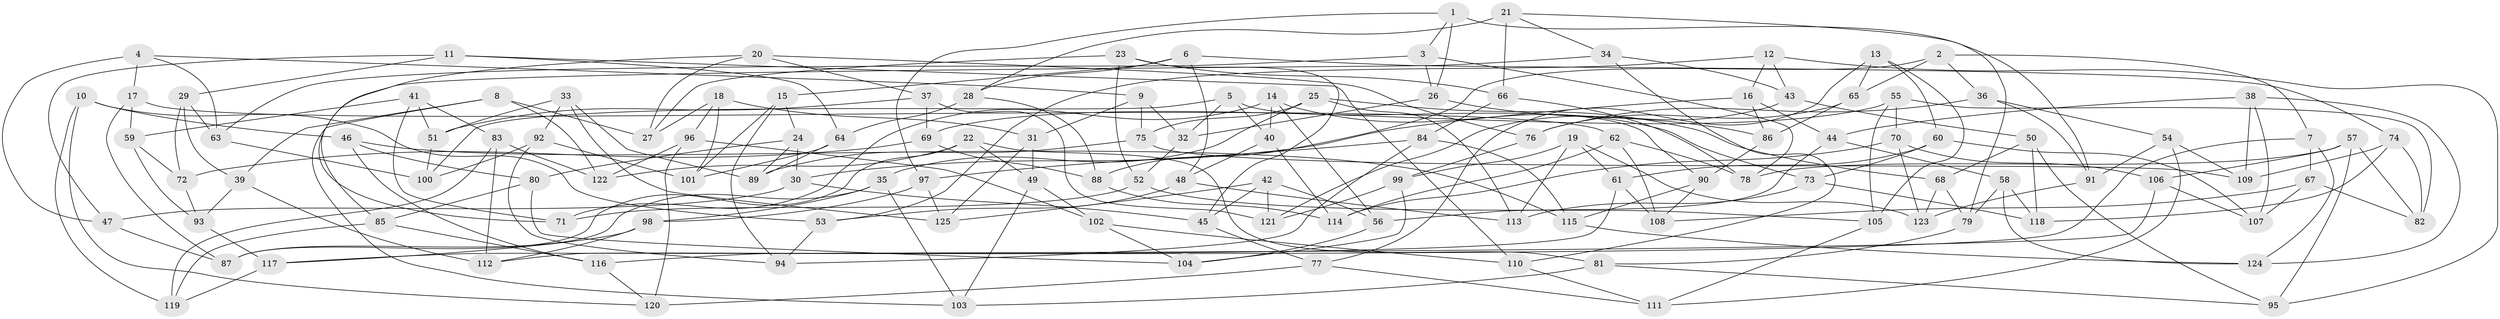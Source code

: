 // coarse degree distribution, {5: 0.0625, 6: 0.5, 4: 0.425, 3: 0.0125}
// Generated by graph-tools (version 1.1) at 2025/42/03/06/25 10:42:23]
// undirected, 125 vertices, 250 edges
graph export_dot {
graph [start="1"]
  node [color=gray90,style=filled];
  1;
  2;
  3;
  4;
  5;
  6;
  7;
  8;
  9;
  10;
  11;
  12;
  13;
  14;
  15;
  16;
  17;
  18;
  19;
  20;
  21;
  22;
  23;
  24;
  25;
  26;
  27;
  28;
  29;
  30;
  31;
  32;
  33;
  34;
  35;
  36;
  37;
  38;
  39;
  40;
  41;
  42;
  43;
  44;
  45;
  46;
  47;
  48;
  49;
  50;
  51;
  52;
  53;
  54;
  55;
  56;
  57;
  58;
  59;
  60;
  61;
  62;
  63;
  64;
  65;
  66;
  67;
  68;
  69;
  70;
  71;
  72;
  73;
  74;
  75;
  76;
  77;
  78;
  79;
  80;
  81;
  82;
  83;
  84;
  85;
  86;
  87;
  88;
  89;
  90;
  91;
  92;
  93;
  94;
  95;
  96;
  97;
  98;
  99;
  100;
  101;
  102;
  103;
  104;
  105;
  106;
  107;
  108;
  109;
  110;
  111;
  112;
  113;
  114;
  115;
  116;
  117;
  118;
  119;
  120;
  121;
  122;
  123;
  124;
  125;
  1 -- 97;
  1 -- 26;
  1 -- 3;
  1 -- 91;
  2 -- 88;
  2 -- 65;
  2 -- 36;
  2 -- 7;
  3 -- 26;
  3 -- 63;
  3 -- 78;
  4 -- 63;
  4 -- 17;
  4 -- 9;
  4 -- 47;
  5 -- 90;
  5 -- 32;
  5 -- 40;
  5 -- 100;
  6 -- 48;
  6 -- 15;
  6 -- 28;
  6 -- 74;
  7 -- 124;
  7 -- 117;
  7 -- 67;
  8 -- 103;
  8 -- 27;
  8 -- 122;
  8 -- 39;
  9 -- 32;
  9 -- 31;
  9 -- 75;
  10 -- 120;
  10 -- 119;
  10 -- 53;
  10 -- 46;
  11 -- 47;
  11 -- 29;
  11 -- 64;
  11 -- 110;
  12 -- 16;
  12 -- 43;
  12 -- 95;
  12 -- 53;
  13 -- 77;
  13 -- 65;
  13 -- 60;
  13 -- 105;
  14 -- 73;
  14 -- 40;
  14 -- 56;
  14 -- 71;
  15 -- 24;
  15 -- 94;
  15 -- 101;
  16 -- 86;
  16 -- 30;
  16 -- 44;
  17 -- 59;
  17 -- 62;
  17 -- 87;
  18 -- 31;
  18 -- 101;
  18 -- 27;
  18 -- 96;
  19 -- 113;
  19 -- 61;
  19 -- 99;
  19 -- 123;
  20 -- 37;
  20 -- 71;
  20 -- 27;
  20 -- 76;
  21 -- 28;
  21 -- 66;
  21 -- 79;
  21 -- 34;
  22 -- 87;
  22 -- 81;
  22 -- 122;
  22 -- 49;
  23 -- 66;
  23 -- 45;
  23 -- 52;
  23 -- 27;
  24 -- 89;
  24 -- 80;
  24 -- 30;
  25 -- 75;
  25 -- 113;
  25 -- 68;
  25 -- 35;
  26 -- 32;
  26 -- 86;
  28 -- 64;
  28 -- 88;
  29 -- 72;
  29 -- 39;
  29 -- 63;
  30 -- 45;
  30 -- 47;
  31 -- 49;
  31 -- 125;
  32 -- 52;
  33 -- 51;
  33 -- 92;
  33 -- 125;
  33 -- 89;
  34 -- 85;
  34 -- 43;
  34 -- 110;
  35 -- 87;
  35 -- 98;
  35 -- 103;
  36 -- 76;
  36 -- 91;
  36 -- 54;
  37 -- 51;
  37 -- 69;
  37 -- 121;
  38 -- 109;
  38 -- 107;
  38 -- 44;
  38 -- 124;
  39 -- 93;
  39 -- 112;
  40 -- 48;
  40 -- 114;
  41 -- 51;
  41 -- 59;
  41 -- 71;
  41 -- 83;
  42 -- 121;
  42 -- 125;
  42 -- 45;
  42 -- 56;
  43 -- 121;
  43 -- 50;
  44 -- 58;
  44 -- 56;
  45 -- 77;
  46 -- 116;
  46 -- 115;
  46 -- 80;
  47 -- 87;
  48 -- 53;
  48 -- 113;
  49 -- 103;
  49 -- 102;
  50 -- 118;
  50 -- 95;
  50 -- 68;
  51 -- 100;
  52 -- 71;
  52 -- 105;
  53 -- 94;
  54 -- 111;
  54 -- 91;
  54 -- 109;
  55 -- 70;
  55 -- 69;
  55 -- 82;
  55 -- 105;
  56 -- 104;
  57 -- 82;
  57 -- 95;
  57 -- 106;
  57 -- 78;
  58 -- 124;
  58 -- 118;
  58 -- 79;
  59 -- 72;
  59 -- 93;
  60 -- 107;
  60 -- 73;
  60 -- 61;
  61 -- 108;
  61 -- 112;
  62 -- 108;
  62 -- 78;
  62 -- 114;
  63 -- 100;
  64 -- 89;
  64 -- 101;
  65 -- 86;
  65 -- 76;
  66 -- 78;
  66 -- 84;
  67 -- 82;
  67 -- 108;
  67 -- 107;
  68 -- 123;
  68 -- 79;
  69 -- 72;
  69 -- 88;
  70 -- 123;
  70 -- 106;
  70 -- 114;
  72 -- 93;
  73 -- 113;
  73 -- 118;
  74 -- 118;
  74 -- 109;
  74 -- 82;
  75 -- 109;
  75 -- 89;
  76 -- 99;
  77 -- 120;
  77 -- 111;
  79 -- 81;
  80 -- 85;
  80 -- 104;
  81 -- 95;
  81 -- 103;
  83 -- 112;
  83 -- 119;
  83 -- 122;
  84 -- 115;
  84 -- 97;
  84 -- 94;
  85 -- 116;
  85 -- 119;
  86 -- 90;
  88 -- 114;
  90 -- 108;
  90 -- 115;
  91 -- 123;
  92 -- 101;
  92 -- 100;
  92 -- 94;
  93 -- 117;
  96 -- 102;
  96 -- 120;
  96 -- 122;
  97 -- 125;
  97 -- 98;
  98 -- 112;
  98 -- 117;
  99 -- 104;
  99 -- 121;
  102 -- 110;
  102 -- 104;
  105 -- 111;
  106 -- 116;
  106 -- 107;
  110 -- 111;
  115 -- 124;
  116 -- 120;
  117 -- 119;
}

